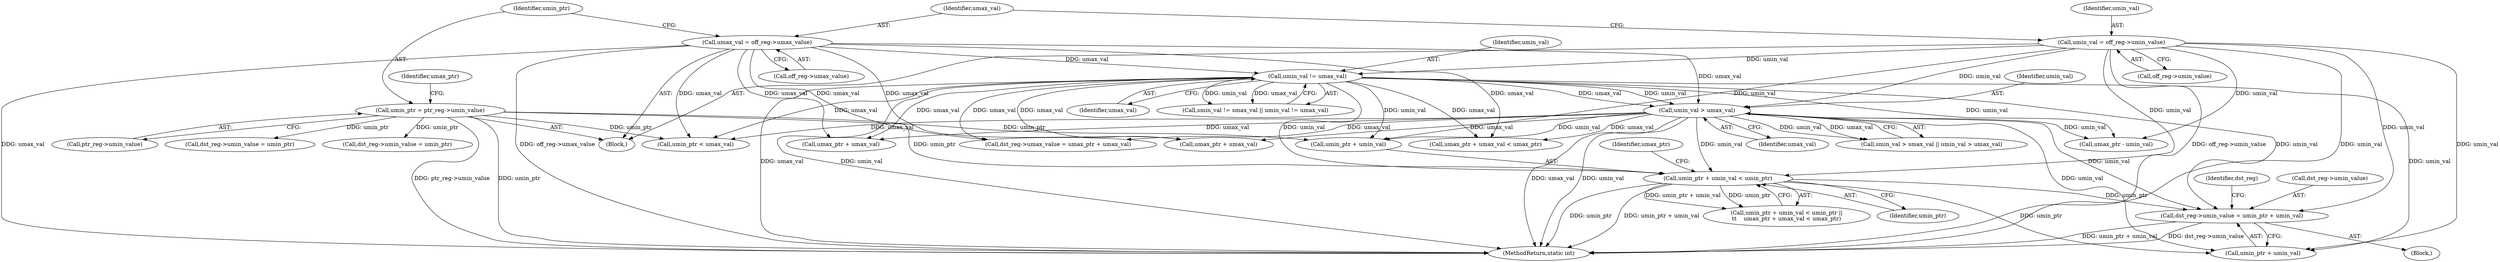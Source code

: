 digraph "0_linux_979d63d50c0c0f7bc537bf821e056cc9fe5abd38@integer" {
"1000514" [label="(Call,dst_reg->umin_value = umin_ptr + umin_val)"];
"1000491" [label="(Call,umin_ptr + umin_val < umin_ptr)"];
"1000192" [label="(Call,umin_ptr = ptr_reg->umin_value)"];
"1000237" [label="(Call,umin_val != umax_val)"];
"1000180" [label="(Call,umin_val = off_reg->umin_value)"];
"1000186" [label="(Call,umax_val = off_reg->umax_value)"];
"1000244" [label="(Call,umin_val > umax_val)"];
"1000648" [label="(Call,dst_reg->umin_value = umin_ptr)"];
"1000182" [label="(Call,off_reg->umin_value)"];
"1000497" [label="(Call,umax_ptr + umax_val)"];
"1000188" [label="(Call,off_reg->umax_value)"];
"1000490" [label="(Call,umin_ptr + umin_val < umin_ptr ||\n\t\t    umax_ptr + umax_val < umax_ptr)"];
"1000491" [label="(Call,umin_ptr + umin_val < umin_ptr)"];
"1000495" [label="(Identifier,umin_ptr)"];
"1000246" [label="(Identifier,umax_val)"];
"1000186" [label="(Call,umax_val = off_reg->umax_value)"];
"1000194" [label="(Call,ptr_reg->umin_value)"];
"1000513" [label="(Block,)"];
"1000496" [label="(Call,umax_ptr + umax_val < umax_ptr)"];
"1000239" [label="(Identifier,umax_val)"];
"1000180" [label="(Call,umin_val = off_reg->umin_value)"];
"1000498" [label="(Identifier,umax_ptr)"];
"1000752" [label="(Call,umax_ptr - umin_val)"];
"1000518" [label="(Call,umin_ptr + umin_val)"];
"1000492" [label="(Call,umin_ptr + umin_val)"];
"1000124" [label="(Block,)"];
"1000237" [label="(Call,umin_val != umax_val)"];
"1000245" [label="(Identifier,umin_val)"];
"1000240" [label="(Call,smin_val > smax_val || umin_val > umax_val)"];
"1000907" [label="(MethodReturn,static int)"];
"1000187" [label="(Identifier,umax_val)"];
"1000514" [label="(Call,dst_reg->umin_value = umin_ptr + umin_val)"];
"1000725" [label="(Call,umin_ptr < umax_val)"];
"1000233" [label="(Call,smin_val != smax_val || umin_val != umax_val)"];
"1000244" [label="(Call,umin_val > umax_val)"];
"1000238" [label="(Identifier,umin_val)"];
"1000525" [label="(Call,umax_ptr + umax_val)"];
"1000192" [label="(Call,umin_ptr = ptr_reg->umin_value)"];
"1000420" [label="(Call,dst_reg->umin_value = umin_ptr)"];
"1000199" [label="(Identifier,umax_ptr)"];
"1000193" [label="(Identifier,umin_ptr)"];
"1000521" [label="(Call,dst_reg->umax_value = umax_ptr + umax_val)"];
"1000523" [label="(Identifier,dst_reg)"];
"1000515" [label="(Call,dst_reg->umin_value)"];
"1000181" [label="(Identifier,umin_val)"];
"1000514" -> "1000513"  [label="AST: "];
"1000514" -> "1000518"  [label="CFG: "];
"1000515" -> "1000514"  [label="AST: "];
"1000518" -> "1000514"  [label="AST: "];
"1000523" -> "1000514"  [label="CFG: "];
"1000514" -> "1000907"  [label="DDG: umin_ptr + umin_val"];
"1000514" -> "1000907"  [label="DDG: dst_reg->umin_value"];
"1000491" -> "1000514"  [label="DDG: umin_ptr"];
"1000237" -> "1000514"  [label="DDG: umin_val"];
"1000180" -> "1000514"  [label="DDG: umin_val"];
"1000244" -> "1000514"  [label="DDG: umin_val"];
"1000491" -> "1000490"  [label="AST: "];
"1000491" -> "1000495"  [label="CFG: "];
"1000492" -> "1000491"  [label="AST: "];
"1000495" -> "1000491"  [label="AST: "];
"1000498" -> "1000491"  [label="CFG: "];
"1000490" -> "1000491"  [label="CFG: "];
"1000491" -> "1000907"  [label="DDG: umin_ptr"];
"1000491" -> "1000907"  [label="DDG: umin_ptr + umin_val"];
"1000491" -> "1000490"  [label="DDG: umin_ptr + umin_val"];
"1000491" -> "1000490"  [label="DDG: umin_ptr"];
"1000192" -> "1000491"  [label="DDG: umin_ptr"];
"1000237" -> "1000491"  [label="DDG: umin_val"];
"1000180" -> "1000491"  [label="DDG: umin_val"];
"1000244" -> "1000491"  [label="DDG: umin_val"];
"1000491" -> "1000518"  [label="DDG: umin_ptr"];
"1000192" -> "1000124"  [label="AST: "];
"1000192" -> "1000194"  [label="CFG: "];
"1000193" -> "1000192"  [label="AST: "];
"1000194" -> "1000192"  [label="AST: "];
"1000199" -> "1000192"  [label="CFG: "];
"1000192" -> "1000907"  [label="DDG: ptr_reg->umin_value"];
"1000192" -> "1000907"  [label="DDG: umin_ptr"];
"1000192" -> "1000420"  [label="DDG: umin_ptr"];
"1000192" -> "1000492"  [label="DDG: umin_ptr"];
"1000192" -> "1000648"  [label="DDG: umin_ptr"];
"1000192" -> "1000725"  [label="DDG: umin_ptr"];
"1000237" -> "1000233"  [label="AST: "];
"1000237" -> "1000239"  [label="CFG: "];
"1000238" -> "1000237"  [label="AST: "];
"1000239" -> "1000237"  [label="AST: "];
"1000233" -> "1000237"  [label="CFG: "];
"1000237" -> "1000907"  [label="DDG: umax_val"];
"1000237" -> "1000907"  [label="DDG: umin_val"];
"1000237" -> "1000233"  [label="DDG: umin_val"];
"1000237" -> "1000233"  [label="DDG: umax_val"];
"1000180" -> "1000237"  [label="DDG: umin_val"];
"1000186" -> "1000237"  [label="DDG: umax_val"];
"1000237" -> "1000244"  [label="DDG: umin_val"];
"1000237" -> "1000244"  [label="DDG: umax_val"];
"1000237" -> "1000492"  [label="DDG: umin_val"];
"1000237" -> "1000496"  [label="DDG: umax_val"];
"1000237" -> "1000497"  [label="DDG: umax_val"];
"1000237" -> "1000518"  [label="DDG: umin_val"];
"1000237" -> "1000521"  [label="DDG: umax_val"];
"1000237" -> "1000525"  [label="DDG: umax_val"];
"1000237" -> "1000725"  [label="DDG: umax_val"];
"1000237" -> "1000752"  [label="DDG: umin_val"];
"1000180" -> "1000124"  [label="AST: "];
"1000180" -> "1000182"  [label="CFG: "];
"1000181" -> "1000180"  [label="AST: "];
"1000182" -> "1000180"  [label="AST: "];
"1000187" -> "1000180"  [label="CFG: "];
"1000180" -> "1000907"  [label="DDG: off_reg->umin_value"];
"1000180" -> "1000907"  [label="DDG: umin_val"];
"1000180" -> "1000244"  [label="DDG: umin_val"];
"1000180" -> "1000492"  [label="DDG: umin_val"];
"1000180" -> "1000518"  [label="DDG: umin_val"];
"1000180" -> "1000752"  [label="DDG: umin_val"];
"1000186" -> "1000124"  [label="AST: "];
"1000186" -> "1000188"  [label="CFG: "];
"1000187" -> "1000186"  [label="AST: "];
"1000188" -> "1000186"  [label="AST: "];
"1000193" -> "1000186"  [label="CFG: "];
"1000186" -> "1000907"  [label="DDG: off_reg->umax_value"];
"1000186" -> "1000907"  [label="DDG: umax_val"];
"1000186" -> "1000244"  [label="DDG: umax_val"];
"1000186" -> "1000496"  [label="DDG: umax_val"];
"1000186" -> "1000497"  [label="DDG: umax_val"];
"1000186" -> "1000521"  [label="DDG: umax_val"];
"1000186" -> "1000525"  [label="DDG: umax_val"];
"1000186" -> "1000725"  [label="DDG: umax_val"];
"1000244" -> "1000240"  [label="AST: "];
"1000244" -> "1000246"  [label="CFG: "];
"1000245" -> "1000244"  [label="AST: "];
"1000246" -> "1000244"  [label="AST: "];
"1000240" -> "1000244"  [label="CFG: "];
"1000244" -> "1000907"  [label="DDG: umin_val"];
"1000244" -> "1000907"  [label="DDG: umax_val"];
"1000244" -> "1000240"  [label="DDG: umin_val"];
"1000244" -> "1000240"  [label="DDG: umax_val"];
"1000244" -> "1000492"  [label="DDG: umin_val"];
"1000244" -> "1000496"  [label="DDG: umax_val"];
"1000244" -> "1000497"  [label="DDG: umax_val"];
"1000244" -> "1000518"  [label="DDG: umin_val"];
"1000244" -> "1000521"  [label="DDG: umax_val"];
"1000244" -> "1000525"  [label="DDG: umax_val"];
"1000244" -> "1000725"  [label="DDG: umax_val"];
"1000244" -> "1000752"  [label="DDG: umin_val"];
}
